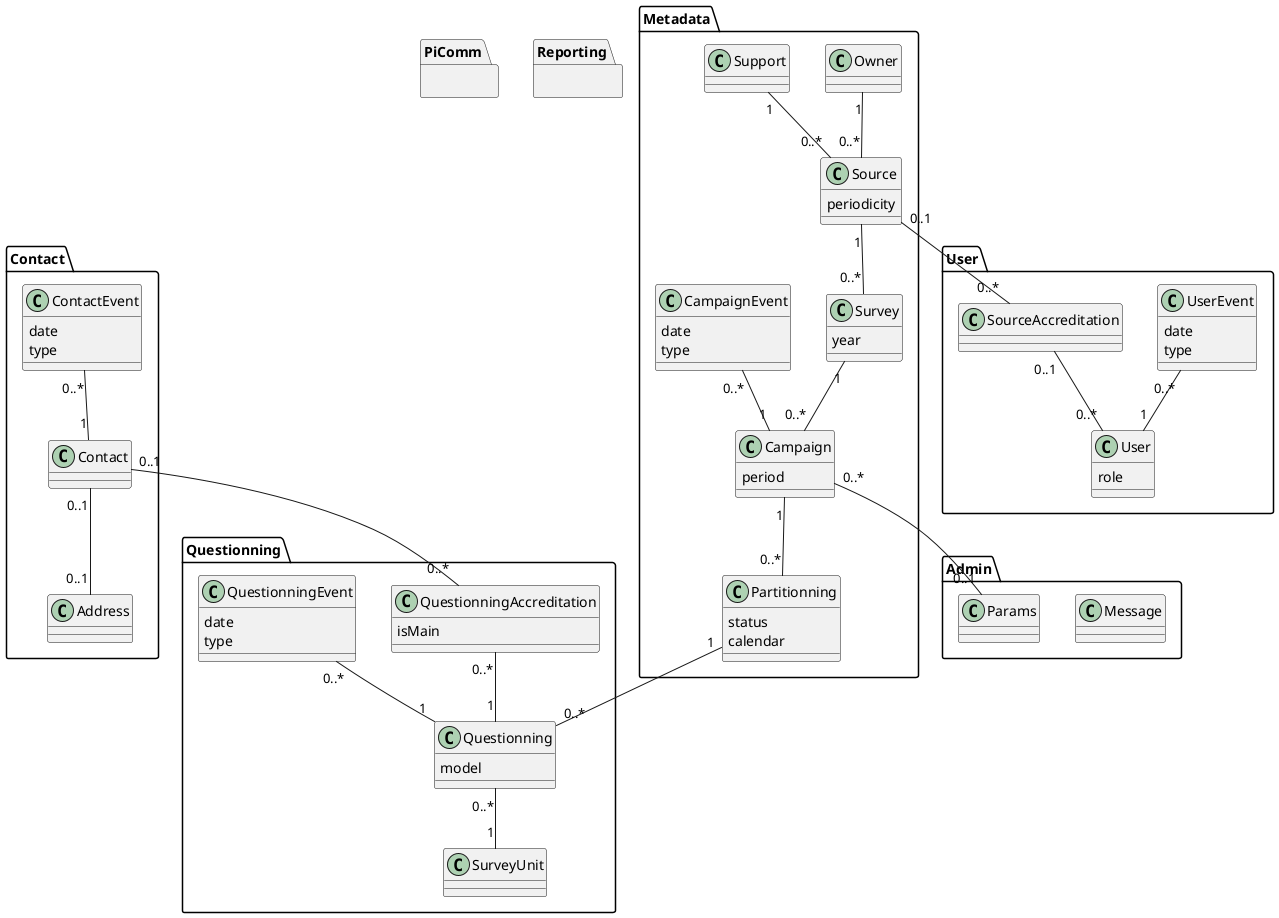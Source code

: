 @startuml

package Metadata {

    class Source{
    periodicity

    }

    class Owner{

    }

    class Support{

    }

    class Survey{
    year
    }

    class Campaign{
    period
    }

    class Partitionning{
    status
    calendar
    }

     class CampaignEvent {
      date
      type
    }
    CampaignEvent "0..*" -- "1" Campaign

}

Owner "1" -- "0..*" Source
Support "1" -- "0..*" Source
Source "1" -- "0..*" Survey
Survey "1" -- "0..*" Campaign
Campaign "1" -- "0..*" Partitionning

package PiComm {
    ' TODO

}


package Questionning {
    class SurveyUnit{

    }

    class Questionning{
      model
    }

    class QuestionningAccreditation{
      isMain
    }

    QuestionningAccreditation "0..*" -- "1" Questionning
    Questionning "0..*" -- "1" SurveyUnit
    ' (Partionning, SurveyUnit) .. Questionning
    Partitionning "1" -- "0..*" Questionning

    class QuestionningEvent {
      date
      type
    }
    QuestionningEvent "0..*" -- "1" Questionning



}


package Contact {

    class Contact{

    }

    class Address{

    }
    Contact "0..1" -- "0..1" Address
    Contact "0..1" -- "0..*" QuestionningAccreditation

     class ContactEvent {
      date
      type
    }
    ContactEvent "0..*" -- "1" Contact
}



package User {

    class User{
        role
    }

    class UserEvent{
        date
        type
    }

    SourceAccreditation "0..1" -- "0..*" User
    Source "0..1" -- "0..*" SourceAccreditation
    UserEvent "0..*" -- "1" User

}



package Reporting {



}

package Admin{

    class Message{

    }

    class Params{

    }

    Campaign "0..*" -- "0..1" Params


}

@enduml
